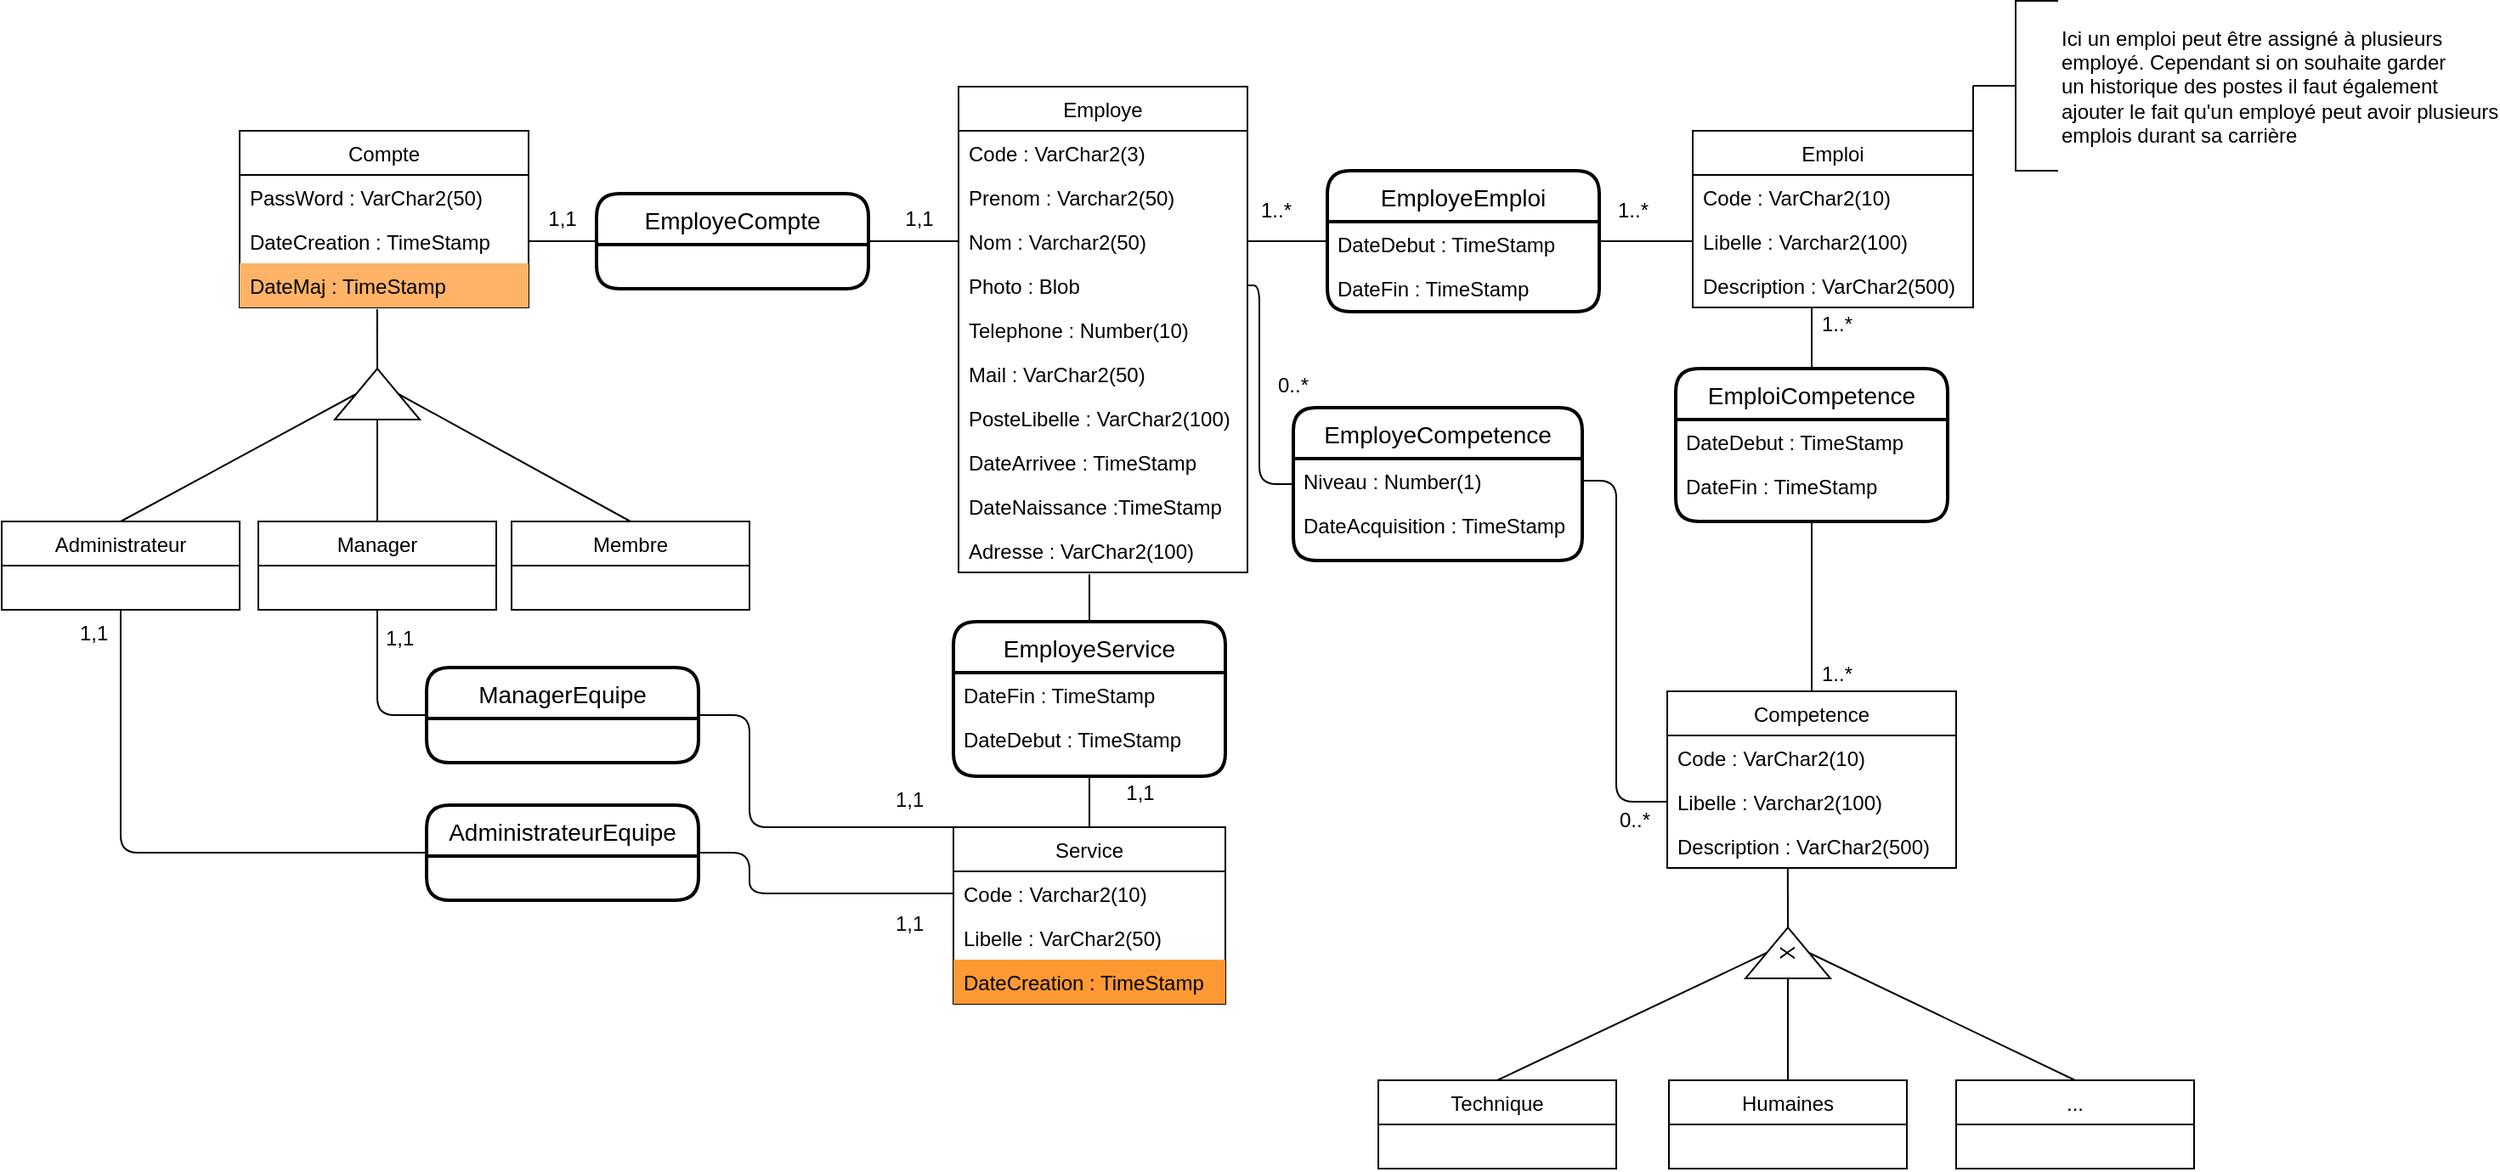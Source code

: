 <mxfile version="13.9.9" type="device" pages="2"><diagram id="7_yQI2LDLLETe9neyNJq" name="MCD"><mxGraphModel dx="1913" dy="1795" grid="1" gridSize="10" guides="1" tooltips="1" connect="1" arrows="1" fold="1" page="1" pageScale="1" pageWidth="827" pageHeight="1169" math="0" shadow="0"><root><mxCell id="0"/><mxCell id="1" parent="0"/><mxCell id="u8sE3zhHP6UtLAcKhkMt-1" value="" style="endArrow=none;html=1;exitX=1;exitY=0.5;exitDx=0;exitDy=0;entryX=0;entryY=0.5;entryDx=0;entryDy=0;" parent="1" source="u8sE3zhHP6UtLAcKhkMt-10" target="u8sE3zhHP6UtLAcKhkMt-2" edge="1"><mxGeometry width="50" height="50" relative="1" as="geometry"><mxPoint x="300" y="240" as="sourcePoint"/><mxPoint x="350" y="190" as="targetPoint"/></mxGeometry></mxCell><mxCell id="u8sE3zhHP6UtLAcKhkMt-3" value="" style="endArrow=none;html=1;exitX=1;exitY=0.5;exitDx=0;exitDy=0;entryX=0;entryY=0.5;entryDx=0;entryDy=0;" parent="1" source="u8sE3zhHP6UtLAcKhkMt-2" target="u8sE3zhHP6UtLAcKhkMt-6" edge="1"><mxGeometry width="50" height="50" relative="1" as="geometry"><mxPoint x="480" y="290" as="sourcePoint"/><mxPoint x="530" y="240" as="targetPoint"/></mxGeometry></mxCell><mxCell id="u8sE3zhHP6UtLAcKhkMt-8" value="Compte" style="swimlane;fontStyle=0;childLayout=stackLayout;horizontal=1;startSize=26;fillColor=none;horizontalStack=0;resizeParent=1;resizeParentMax=0;resizeLast=0;collapsible=1;marginBottom=0;" parent="1" vertex="1"><mxGeometry x="60" y="40" width="170" height="104" as="geometry"/></mxCell><mxCell id="u8sE3zhHP6UtLAcKhkMt-9" value="PassWord : VarChar2(50)" style="text;strokeColor=none;fillColor=none;align=left;verticalAlign=top;spacingLeft=4;spacingRight=4;overflow=hidden;rotatable=0;points=[[0,0.5],[1,0.5]];portConstraint=eastwest;" parent="u8sE3zhHP6UtLAcKhkMt-8" vertex="1"><mxGeometry y="26" width="170" height="26" as="geometry"/></mxCell><mxCell id="u8sE3zhHP6UtLAcKhkMt-10" value="DateCreation : TimeStamp" style="text;strokeColor=none;fillColor=none;align=left;verticalAlign=top;spacingLeft=4;spacingRight=4;overflow=hidden;rotatable=0;points=[[0,0.5],[1,0.5]];portConstraint=eastwest;" parent="u8sE3zhHP6UtLAcKhkMt-8" vertex="1"><mxGeometry y="52" width="170" height="26" as="geometry"/></mxCell><mxCell id="u8sE3zhHP6UtLAcKhkMt-11" value="DateMaj : TimeStamp " style="text;strokeColor=none;fillColor=#FFB366;align=left;verticalAlign=top;spacingLeft=4;spacingRight=4;overflow=hidden;rotatable=0;points=[[0,0.5],[1,0.5]];portConstraint=eastwest;shadow=0;" parent="u8sE3zhHP6UtLAcKhkMt-8" vertex="1"><mxGeometry y="78" width="170" height="26" as="geometry"/></mxCell><mxCell id="u8sE3zhHP6UtLAcKhkMt-12" value="1,1" style="text;html=1;strokeColor=none;fillColor=none;align=center;verticalAlign=middle;whiteSpace=wrap;rounded=0;" parent="1" vertex="1"><mxGeometry x="230" y="82" width="40" height="20" as="geometry"/></mxCell><mxCell id="u8sE3zhHP6UtLAcKhkMt-13" value="1,1" style="text;html=1;strokeColor=none;fillColor=none;align=center;verticalAlign=middle;whiteSpace=wrap;rounded=0;" parent="1" vertex="1"><mxGeometry x="440" y="82" width="40" height="20" as="geometry"/></mxCell><mxCell id="u8sE3zhHP6UtLAcKhkMt-16" value="" style="triangle;whiteSpace=wrap;html=1;rotation=-90;" parent="1" vertex="1"><mxGeometry x="126" y="170" width="30" height="50" as="geometry"/></mxCell><mxCell id="u8sE3zhHP6UtLAcKhkMt-17" value="" style="endArrow=none;html=1;exitX=0.476;exitY=1.038;exitDx=0;exitDy=0;exitPerimeter=0;entryX=1;entryY=0.5;entryDx=0;entryDy=0;" parent="1" source="u8sE3zhHP6UtLAcKhkMt-11" target="u8sE3zhHP6UtLAcKhkMt-16" edge="1"><mxGeometry width="50" height="50" relative="1" as="geometry"><mxPoint x="160" y="340" as="sourcePoint"/><mxPoint x="210" y="290" as="targetPoint"/></mxGeometry></mxCell><mxCell id="u8sE3zhHP6UtLAcKhkMt-18" value="Administrateur" style="swimlane;fontStyle=0;childLayout=stackLayout;horizontal=1;startSize=26;fillColor=none;horizontalStack=0;resizeParent=1;resizeParentMax=0;resizeLast=0;collapsible=1;marginBottom=0;" parent="1" vertex="1"><mxGeometry x="-80" y="270" width="140" height="52" as="geometry"/></mxCell><mxCell id="u8sE3zhHP6UtLAcKhkMt-30" value="" style="endArrow=none;html=1;exitX=0.5;exitY=0;exitDx=0;exitDy=0;entryX=0.5;entryY=0;entryDx=0;entryDy=0;" parent="1" source="u8sE3zhHP6UtLAcKhkMt-18" target="u8sE3zhHP6UtLAcKhkMt-16" edge="1"><mxGeometry width="50" height="50" relative="1" as="geometry"><mxPoint x="-30" y="200" as="sourcePoint"/><mxPoint x="20" y="150" as="targetPoint"/></mxGeometry></mxCell><mxCell id="u8sE3zhHP6UtLAcKhkMt-31" value="" style="endArrow=none;html=1;exitX=0.5;exitY=0;exitDx=0;exitDy=0;entryX=0;entryY=0.5;entryDx=0;entryDy=0;" parent="1" source="u8sE3zhHP6UtLAcKhkMt-26" target="u8sE3zhHP6UtLAcKhkMt-16" edge="1"><mxGeometry width="50" height="50" relative="1" as="geometry"><mxPoint x="240" y="490" as="sourcePoint"/><mxPoint x="290" y="440" as="targetPoint"/></mxGeometry></mxCell><mxCell id="u8sE3zhHP6UtLAcKhkMt-32" value="" style="endArrow=none;html=1;exitX=0.5;exitY=0;exitDx=0;exitDy=0;entryX=0.5;entryY=1;entryDx=0;entryDy=0;" parent="1" source="u8sE3zhHP6UtLAcKhkMt-22" target="u8sE3zhHP6UtLAcKhkMt-16" edge="1"><mxGeometry width="50" height="50" relative="1" as="geometry"><mxPoint x="470" y="290" as="sourcePoint"/><mxPoint x="520" y="240" as="targetPoint"/></mxGeometry></mxCell><mxCell id="u8sE3zhHP6UtLAcKhkMt-22" value="Membre" style="swimlane;fontStyle=0;childLayout=stackLayout;horizontal=1;startSize=26;fillColor=none;horizontalStack=0;resizeParent=1;resizeParentMax=0;resizeLast=0;collapsible=1;marginBottom=0;" parent="1" vertex="1"><mxGeometry x="220" y="270" width="140" height="52" as="geometry"/></mxCell><mxCell id="u8sE3zhHP6UtLAcKhkMt-26" value="Manager" style="swimlane;fontStyle=0;childLayout=stackLayout;horizontal=1;startSize=26;fillColor=none;horizontalStack=0;resizeParent=1;resizeParentMax=0;resizeLast=0;collapsible=1;marginBottom=0;" parent="1" vertex="1"><mxGeometry x="71" y="270" width="140" height="52" as="geometry"/></mxCell><mxCell id="u8sE3zhHP6UtLAcKhkMt-39" value="" style="endArrow=none;html=1;entryX=0.5;entryY=0;entryDx=0;entryDy=0;exitX=0;exitY=0.75;exitDx=0;exitDy=0;" parent="1" target="u8sE3zhHP6UtLAcKhkMt-38" edge="1"><mxGeometry width="50" height="50" relative="1" as="geometry"><mxPoint x="560" y="301" as="sourcePoint"/><mxPoint x="817" y="225" as="targetPoint"/></mxGeometry></mxCell><mxCell id="u8sE3zhHP6UtLAcKhkMt-40" value="" style="endArrow=none;html=1;entryX=0.5;entryY=1;entryDx=0;entryDy=0;exitX=0.5;exitY=0;exitDx=0;exitDy=0;" parent="1" source="u8sE3zhHP6UtLAcKhkMt-34" target="u8sE3zhHP6UtLAcKhkMt-38" edge="1"><mxGeometry width="50" height="50" relative="1" as="geometry"><mxPoint x="497" y="665" as="sourcePoint"/><mxPoint x="547" y="615" as="targetPoint"/></mxGeometry></mxCell><mxCell id="u8sE3zhHP6UtLAcKhkMt-42" value="1,1" style="text;html=1;strokeColor=none;fillColor=none;align=center;verticalAlign=middle;whiteSpace=wrap;rounded=0;" parent="1" vertex="1"><mxGeometry x="570" y="420" width="40" height="20" as="geometry"/></mxCell><mxCell id="u8sE3zhHP6UtLAcKhkMt-48" value="" style="endArrow=none;html=1;exitX=1;exitY=0.5;exitDx=0;exitDy=0;entryX=0;entryY=0.5;entryDx=0;entryDy=0;" parent="1" source="u8sE3zhHP6UtLAcKhkMt-6" target="u8sE3zhHP6UtLAcKhkMt-47" edge="1"><mxGeometry width="50" height="50" relative="1" as="geometry"><mxPoint x="820" y="240" as="sourcePoint"/><mxPoint x="870" y="190" as="targetPoint"/></mxGeometry></mxCell><mxCell id="u8sE3zhHP6UtLAcKhkMt-49" value="" style="endArrow=none;html=1;exitX=1;exitY=0.5;exitDx=0;exitDy=0;entryX=0;entryY=0.5;entryDx=0;entryDy=0;" parent="1" source="u8sE3zhHP6UtLAcKhkMt-47" target="u8sE3zhHP6UtLAcKhkMt-45" edge="1"><mxGeometry width="50" height="50" relative="1" as="geometry"><mxPoint x="950" y="270" as="sourcePoint"/><mxPoint x="1000" y="220" as="targetPoint"/></mxGeometry></mxCell><mxCell id="u8sE3zhHP6UtLAcKhkMt-50" value="1..*" style="text;html=1;strokeColor=none;fillColor=none;align=center;verticalAlign=middle;whiteSpace=wrap;rounded=0;" parent="1" vertex="1"><mxGeometry x="860" y="77" width="40" height="20" as="geometry"/></mxCell><mxCell id="u8sE3zhHP6UtLAcKhkMt-51" value="1..*" style="text;html=1;strokeColor=none;fillColor=none;align=center;verticalAlign=middle;whiteSpace=wrap;rounded=0;" parent="1" vertex="1"><mxGeometry x="650" y="77" width="40" height="20" as="geometry"/></mxCell><mxCell id="u8sE3zhHP6UtLAcKhkMt-2" value="EmployeCompte" style="swimlane;childLayout=stackLayout;horizontal=1;startSize=30;horizontalStack=0;rounded=1;fontSize=14;fontStyle=0;strokeWidth=2;resizeParent=0;resizeLast=1;shadow=0;dashed=0;align=center;" parent="1" vertex="1"><mxGeometry x="270" y="77" width="160" height="56" as="geometry"/></mxCell><mxCell id="u8sE3zhHP6UtLAcKhkMt-43" value="Emploi" style="swimlane;fontStyle=0;childLayout=stackLayout;horizontal=1;startSize=26;fillColor=none;horizontalStack=0;resizeParent=1;resizeParentMax=0;resizeLast=0;collapsible=1;marginBottom=0;" parent="1" vertex="1"><mxGeometry x="915" y="40" width="165" height="104" as="geometry"/></mxCell><mxCell id="u8sE3zhHP6UtLAcKhkMt-44" value="Code : VarChar2(10)" style="text;strokeColor=none;fillColor=none;align=left;verticalAlign=top;spacingLeft=4;spacingRight=4;overflow=hidden;rotatable=0;points=[[0,0.5],[1,0.5]];portConstraint=eastwest;" parent="u8sE3zhHP6UtLAcKhkMt-43" vertex="1"><mxGeometry y="26" width="165" height="26" as="geometry"/></mxCell><mxCell id="u8sE3zhHP6UtLAcKhkMt-45" value="Libelle : Varchar2(100)" style="text;strokeColor=none;fillColor=none;align=left;verticalAlign=top;spacingLeft=4;spacingRight=4;overflow=hidden;rotatable=0;points=[[0,0.5],[1,0.5]];portConstraint=eastwest;" parent="u8sE3zhHP6UtLAcKhkMt-43" vertex="1"><mxGeometry y="52" width="165" height="26" as="geometry"/></mxCell><mxCell id="lfI3-nMflPmMeBkC7Dr8-1" value="Description : VarChar2(500)" style="text;strokeColor=none;fillColor=none;align=left;verticalAlign=top;spacingLeft=4;spacingRight=4;overflow=hidden;rotatable=0;points=[[0,0.5],[1,0.5]];portConstraint=eastwest;" parent="u8sE3zhHP6UtLAcKhkMt-43" vertex="1"><mxGeometry y="78" width="165" height="26" as="geometry"/></mxCell><mxCell id="u8sE3zhHP6UtLAcKhkMt-52" value="Competence" style="swimlane;fontStyle=0;childLayout=stackLayout;horizontal=1;startSize=26;fillColor=none;horizontalStack=0;resizeParent=1;resizeParentMax=0;resizeLast=0;collapsible=1;marginBottom=0;" parent="1" vertex="1"><mxGeometry x="900" y="370" width="170" height="104" as="geometry"/></mxCell><mxCell id="u8sE3zhHP6UtLAcKhkMt-53" value="Code : VarChar2(10)" style="text;strokeColor=none;fillColor=none;align=left;verticalAlign=top;spacingLeft=4;spacingRight=4;overflow=hidden;rotatable=0;points=[[0,0.5],[1,0.5]];portConstraint=eastwest;" parent="u8sE3zhHP6UtLAcKhkMt-52" vertex="1"><mxGeometry y="26" width="170" height="26" as="geometry"/></mxCell><mxCell id="u8sE3zhHP6UtLAcKhkMt-54" value="Libelle : Varchar2(100)" style="text;strokeColor=none;fillColor=none;align=left;verticalAlign=top;spacingLeft=4;spacingRight=4;overflow=hidden;rotatable=0;points=[[0,0.5],[1,0.5]];portConstraint=eastwest;" parent="u8sE3zhHP6UtLAcKhkMt-52" vertex="1"><mxGeometry y="52" width="170" height="26" as="geometry"/></mxCell><mxCell id="u8sE3zhHP6UtLAcKhkMt-55" value="Description : VarChar2(500)" style="text;strokeColor=none;fillColor=none;align=left;verticalAlign=top;spacingLeft=4;spacingRight=4;overflow=hidden;rotatable=0;points=[[0,0.5],[1,0.5]];portConstraint=eastwest;" parent="u8sE3zhHP6UtLAcKhkMt-52" vertex="1"><mxGeometry y="78" width="170" height="26" as="geometry"/></mxCell><mxCell id="u8sE3zhHP6UtLAcKhkMt-56" value="EmploiCompetence" style="swimlane;childLayout=stackLayout;horizontal=1;startSize=30;horizontalStack=0;rounded=1;fontSize=14;fontStyle=0;strokeWidth=2;resizeParent=0;resizeLast=1;shadow=0;dashed=0;align=center;" parent="1" vertex="1"><mxGeometry x="905" y="180" width="160" height="90" as="geometry"/></mxCell><mxCell id="b7DlY0WOOChY1R1r0Dlz-8" value="DateDebut : TimeStamp" style="text;strokeColor=none;fillColor=none;align=left;verticalAlign=top;spacingLeft=4;spacingRight=4;overflow=hidden;rotatable=0;points=[[0,0.5],[1,0.5]];portConstraint=eastwest;" parent="u8sE3zhHP6UtLAcKhkMt-56" vertex="1"><mxGeometry y="30" width="160" height="26" as="geometry"/></mxCell><mxCell id="b7DlY0WOOChY1R1r0Dlz-9" value="DateFin : TimeStamp" style="text;strokeColor=none;fillColor=none;align=left;verticalAlign=top;spacingLeft=4;spacingRight=4;overflow=hidden;rotatable=0;points=[[0,0.5],[1,0.5]];portConstraint=eastwest;" parent="u8sE3zhHP6UtLAcKhkMt-56" vertex="1"><mxGeometry y="56" width="160" height="34" as="geometry"/></mxCell><mxCell id="u8sE3zhHP6UtLAcKhkMt-58" value="" style="endArrow=none;html=1;entryX=0.5;entryY=0;entryDx=0;entryDy=0;" parent="1" target="u8sE3zhHP6UtLAcKhkMt-56" edge="1"><mxGeometry width="50" height="50" relative="1" as="geometry"><mxPoint x="985" y="144" as="sourcePoint"/><mxPoint x="1290" y="220" as="targetPoint"/></mxGeometry></mxCell><mxCell id="u8sE3zhHP6UtLAcKhkMt-59" value="" style="endArrow=none;html=1;exitX=0.5;exitY=1;exitDx=0;exitDy=0;entryX=0.5;entryY=0;entryDx=0;entryDy=0;" parent="1" source="u8sE3zhHP6UtLAcKhkMt-56" target="u8sE3zhHP6UtLAcKhkMt-52" edge="1"><mxGeometry width="50" height="50" relative="1" as="geometry"><mxPoint x="1180" y="420" as="sourcePoint"/><mxPoint x="1230" y="370" as="targetPoint"/></mxGeometry></mxCell><mxCell id="u8sE3zhHP6UtLAcKhkMt-57" value="EmployeCompetence" style="swimlane;childLayout=stackLayout;horizontal=1;startSize=30;horizontalStack=0;rounded=1;fontSize=14;fontStyle=0;strokeWidth=2;resizeParent=0;resizeLast=1;shadow=0;dashed=0;align=center;" parent="1" vertex="1"><mxGeometry x="680" y="203" width="170" height="90" as="geometry"/></mxCell><mxCell id="b7DlY0WOOChY1R1r0Dlz-7" value="Niveau : Number(1)" style="text;strokeColor=none;fillColor=none;align=left;verticalAlign=top;spacingLeft=4;spacingRight=4;overflow=hidden;rotatable=0;points=[[0,0.5],[1,0.5]];portConstraint=eastwest;" parent="u8sE3zhHP6UtLAcKhkMt-57" vertex="1"><mxGeometry y="30" width="170" height="26" as="geometry"/></mxCell><mxCell id="b7DlY0WOOChY1R1r0Dlz-5" value="DateAcquisition : TimeStamp" style="text;strokeColor=none;fillColor=none;align=left;verticalAlign=top;spacingLeft=4;spacingRight=4;overflow=hidden;rotatable=0;points=[[0,0.5],[1,0.5]];portConstraint=eastwest;" parent="u8sE3zhHP6UtLAcKhkMt-57" vertex="1"><mxGeometry y="56" width="170" height="34" as="geometry"/></mxCell><mxCell id="u8sE3zhHP6UtLAcKhkMt-60" value="" style="endArrow=none;html=1;entryX=0;entryY=0.5;entryDx=0;entryDy=0;exitX=1;exitY=0.5;exitDx=0;exitDy=0;" parent="1" source="b7DlY0WOOChY1R1r0Dlz-7" target="u8sE3zhHP6UtLAcKhkMt-54" edge="1"><mxGeometry width="50" height="50" relative="1" as="geometry"><mxPoint x="850" y="348" as="sourcePoint"/><mxPoint x="770" y="450" as="targetPoint"/><Array as="points"><mxPoint x="870" y="246"/><mxPoint x="870" y="435"/></Array></mxGeometry></mxCell><mxCell id="u8sE3zhHP6UtLAcKhkMt-61" value="" style="endArrow=none;html=1;exitX=0;exitY=0.5;exitDx=0;exitDy=0;entryX=1;entryY=0.5;entryDx=0;entryDy=0;" parent="1" source="u8sE3zhHP6UtLAcKhkMt-57" target="u8sE3zhHP6UtLAcKhkMt-7" edge="1"><mxGeometry width="50" height="50" relative="1" as="geometry"><mxPoint x="720" y="410" as="sourcePoint"/><mxPoint x="770" y="360" as="targetPoint"/><Array as="points"><mxPoint x="660" y="248"/><mxPoint x="660" y="131"/></Array></mxGeometry></mxCell><mxCell id="u8sE3zhHP6UtLAcKhkMt-62" value="0..*" style="text;html=1;strokeColor=none;fillColor=none;align=center;verticalAlign=middle;whiteSpace=wrap;rounded=0;" parent="1" vertex="1"><mxGeometry x="861" y="436" width="40" height="20" as="geometry"/></mxCell><mxCell id="u8sE3zhHP6UtLAcKhkMt-63" value="0..*" style="text;html=1;strokeColor=none;fillColor=none;align=center;verticalAlign=middle;whiteSpace=wrap;rounded=0;" parent="1" vertex="1"><mxGeometry x="660" y="180" width="40" height="20" as="geometry"/></mxCell><mxCell id="u8sE3zhHP6UtLAcKhkMt-64" value="1..*" style="text;html=1;strokeColor=none;fillColor=none;align=center;verticalAlign=middle;whiteSpace=wrap;rounded=0;" parent="1" vertex="1"><mxGeometry x="980" y="144" width="40" height="20" as="geometry"/></mxCell><mxCell id="u8sE3zhHP6UtLAcKhkMt-65" value="1..*" style="text;html=1;strokeColor=none;fillColor=none;align=center;verticalAlign=middle;whiteSpace=wrap;rounded=0;" parent="1" vertex="1"><mxGeometry x="980" y="350" width="40" height="20" as="geometry"/></mxCell><mxCell id="u8sE3zhHP6UtLAcKhkMt-66" value="X" style="triangle;whiteSpace=wrap;html=1;rotation=-90;" parent="1" vertex="1"><mxGeometry x="956" y="499.01" width="30" height="50" as="geometry"/></mxCell><mxCell id="u8sE3zhHP6UtLAcKhkMt-67" value="" style="endArrow=none;html=1;exitX=0.476;exitY=1.038;exitDx=0;exitDy=0;exitPerimeter=0;entryX=1;entryY=0.5;entryDx=0;entryDy=0;" parent="1" target="u8sE3zhHP6UtLAcKhkMt-66" edge="1"><mxGeometry width="50" height="50" relative="1" as="geometry"><mxPoint x="970.92" y="473.998" as="sourcePoint"/><mxPoint x="1040" y="619.01" as="targetPoint"/></mxGeometry></mxCell><mxCell id="u8sE3zhHP6UtLAcKhkMt-69" value="" style="endArrow=none;html=1;exitX=0.5;exitY=0;exitDx=0;exitDy=0;entryX=0.5;entryY=0;entryDx=0;entryDy=0;" parent="1" source="u8sE3zhHP6UtLAcKhkMt-68" target="u8sE3zhHP6UtLAcKhkMt-66" edge="1"><mxGeometry width="50" height="50" relative="1" as="geometry"><mxPoint x="800" y="529.01" as="sourcePoint"/><mxPoint x="850" y="479.01" as="targetPoint"/></mxGeometry></mxCell><mxCell id="u8sE3zhHP6UtLAcKhkMt-70" value="" style="endArrow=none;html=1;exitX=0.5;exitY=0;exitDx=0;exitDy=0;entryX=0;entryY=0.5;entryDx=0;entryDy=0;" parent="1" source="u8sE3zhHP6UtLAcKhkMt-73" target="u8sE3zhHP6UtLAcKhkMt-66" edge="1"><mxGeometry width="50" height="50" relative="1" as="geometry"><mxPoint x="1070" y="819.01" as="sourcePoint"/><mxPoint x="1120" y="769.01" as="targetPoint"/></mxGeometry></mxCell><mxCell id="u8sE3zhHP6UtLAcKhkMt-71" value="" style="endArrow=none;html=1;exitX=0.5;exitY=0;exitDx=0;exitDy=0;entryX=0.5;entryY=1;entryDx=0;entryDy=0;" parent="1" source="u8sE3zhHP6UtLAcKhkMt-72" target="u8sE3zhHP6UtLAcKhkMt-66" edge="1"><mxGeometry width="50" height="50" relative="1" as="geometry"><mxPoint x="1300" y="619.01" as="sourcePoint"/><mxPoint x="1350" y="569.01" as="targetPoint"/></mxGeometry></mxCell><mxCell id="u8sE3zhHP6UtLAcKhkMt-68" value="Technique" style="swimlane;fontStyle=0;childLayout=stackLayout;horizontal=1;startSize=26;fillColor=none;horizontalStack=0;resizeParent=1;resizeParentMax=0;resizeLast=0;collapsible=1;marginBottom=0;" parent="1" vertex="1"><mxGeometry x="730" y="599.01" width="140" height="52" as="geometry"/></mxCell><mxCell id="u8sE3zhHP6UtLAcKhkMt-72" value="..." style="swimlane;fontStyle=0;childLayout=stackLayout;horizontal=1;startSize=26;fillColor=none;horizontalStack=0;resizeParent=1;resizeParentMax=0;resizeLast=0;collapsible=1;marginBottom=0;" parent="1" vertex="1"><mxGeometry x="1070" y="599.01" width="140" height="52" as="geometry"/></mxCell><mxCell id="u8sE3zhHP6UtLAcKhkMt-73" value="Humaines" style="swimlane;fontStyle=0;childLayout=stackLayout;horizontal=1;startSize=26;fillColor=none;horizontalStack=0;resizeParent=1;resizeParentMax=0;resizeLast=0;collapsible=1;marginBottom=0;" parent="1" vertex="1"><mxGeometry x="901" y="599.01" width="140" height="52" as="geometry"/></mxCell><mxCell id="u8sE3zhHP6UtLAcKhkMt-4" value="Employe" style="swimlane;fontStyle=0;childLayout=stackLayout;horizontal=1;startSize=26;fillColor=none;horizontalStack=0;resizeParent=1;resizeParentMax=0;resizeLast=0;collapsible=1;marginBottom=0;" parent="1" vertex="1"><mxGeometry x="483" y="14" width="170" height="286" as="geometry"/></mxCell><mxCell id="u8sE3zhHP6UtLAcKhkMt-76" value="Code : VarChar2(3)" style="text;strokeColor=none;fillColor=none;align=left;verticalAlign=top;spacingLeft=4;spacingRight=4;overflow=hidden;rotatable=0;points=[[0,0.5],[1,0.5]];portConstraint=eastwest;shadow=0;" parent="u8sE3zhHP6UtLAcKhkMt-4" vertex="1"><mxGeometry y="26" width="170" height="26" as="geometry"/></mxCell><mxCell id="u8sE3zhHP6UtLAcKhkMt-5" value="Prenom : Varchar2(50)" style="text;strokeColor=none;fillColor=none;align=left;verticalAlign=top;spacingLeft=4;spacingRight=4;overflow=hidden;rotatable=0;points=[[0,0.5],[1,0.5]];portConstraint=eastwest;" parent="u8sE3zhHP6UtLAcKhkMt-4" vertex="1"><mxGeometry y="52" width="170" height="26" as="geometry"/></mxCell><mxCell id="u8sE3zhHP6UtLAcKhkMt-6" value="Nom : Varchar2(50)" style="text;strokeColor=none;fillColor=none;align=left;verticalAlign=top;spacingLeft=4;spacingRight=4;overflow=hidden;rotatable=0;points=[[0,0.5],[1,0.5]];portConstraint=eastwest;" parent="u8sE3zhHP6UtLAcKhkMt-4" vertex="1"><mxGeometry y="78" width="170" height="26" as="geometry"/></mxCell><mxCell id="u8sE3zhHP6UtLAcKhkMt-7" value="Photo : Blob" style="text;strokeColor=none;fillColor=none;align=left;verticalAlign=top;spacingLeft=4;spacingRight=4;overflow=hidden;rotatable=0;points=[[0,0.5],[1,0.5]];portConstraint=eastwest;" parent="u8sE3zhHP6UtLAcKhkMt-4" vertex="1"><mxGeometry y="104" width="170" height="26" as="geometry"/></mxCell><mxCell id="u8sE3zhHP6UtLAcKhkMt-14" value="Telephone : Number(10)" style="text;strokeColor=none;fillColor=none;align=left;verticalAlign=top;spacingLeft=4;spacingRight=4;overflow=hidden;rotatable=0;points=[[0,0.5],[1,0.5]];portConstraint=eastwest;" parent="u8sE3zhHP6UtLAcKhkMt-4" vertex="1"><mxGeometry y="130" width="170" height="26" as="geometry"/></mxCell><mxCell id="u8sE3zhHP6UtLAcKhkMt-74" value="Mail : VarChar2(50)" style="text;strokeColor=none;fillColor=none;align=left;verticalAlign=top;spacingLeft=4;spacingRight=4;overflow=hidden;rotatable=0;points=[[0,0.5],[1,0.5]];portConstraint=eastwest;shadow=0;" parent="u8sE3zhHP6UtLAcKhkMt-4" vertex="1"><mxGeometry y="156" width="170" height="26" as="geometry"/></mxCell><mxCell id="u8sE3zhHP6UtLAcKhkMt-75" value="PosteLibelle : VarChar2(100)" style="text;strokeColor=none;fillColor=none;align=left;verticalAlign=top;spacingLeft=4;spacingRight=4;overflow=hidden;rotatable=0;points=[[0,0.5],[1,0.5]];portConstraint=eastwest;shadow=0;" parent="u8sE3zhHP6UtLAcKhkMt-4" vertex="1"><mxGeometry y="182" width="170" height="26" as="geometry"/></mxCell><mxCell id="u8sE3zhHP6UtLAcKhkMt-84" value="DateArrivee : TimeStamp" style="text;strokeColor=none;fillColor=none;align=left;verticalAlign=top;spacingLeft=4;spacingRight=4;overflow=hidden;rotatable=0;points=[[0,0.5],[1,0.5]];portConstraint=eastwest;shadow=0;" parent="u8sE3zhHP6UtLAcKhkMt-4" vertex="1"><mxGeometry y="208" width="170" height="26" as="geometry"/></mxCell><mxCell id="u8sE3zhHP6UtLAcKhkMt-83" value="DateNaissance :TimeStamp" style="text;strokeColor=none;fillColor=none;align=left;verticalAlign=top;spacingLeft=4;spacingRight=4;overflow=hidden;rotatable=0;points=[[0,0.5],[1,0.5]];portConstraint=eastwest;shadow=0;" parent="u8sE3zhHP6UtLAcKhkMt-4" vertex="1"><mxGeometry y="234" width="170" height="26" as="geometry"/></mxCell><mxCell id="PC0JiuM5v3oW-Bbx9aL2-1" value="Adresse : VarChar2(100)" style="text;strokeColor=none;fillColor=none;align=left;verticalAlign=top;spacingLeft=4;spacingRight=4;overflow=hidden;rotatable=0;points=[[0,0.5],[1,0.5]];portConstraint=eastwest;" parent="u8sE3zhHP6UtLAcKhkMt-4" vertex="1"><mxGeometry y="260" width="170" height="26" as="geometry"/></mxCell><mxCell id="u8sE3zhHP6UtLAcKhkMt-79" value="" style="endArrow=none;html=1;exitX=0.5;exitY=1;exitDx=0;exitDy=0;entryX=0;entryY=0.5;entryDx=0;entryDy=0;" parent="1" source="u8sE3zhHP6UtLAcKhkMt-18" target="u8sE3zhHP6UtLAcKhkMt-78" edge="1"><mxGeometry width="50" height="50" relative="1" as="geometry"><mxPoint x="-30" y="430" as="sourcePoint"/><mxPoint x="20" y="380" as="targetPoint"/><Array as="points"><mxPoint x="-10" y="465"/></Array></mxGeometry></mxCell><mxCell id="u8sE3zhHP6UtLAcKhkMt-80" value="" style="endArrow=none;html=1;exitX=0.5;exitY=1;exitDx=0;exitDy=0;entryX=0;entryY=0.5;entryDx=0;entryDy=0;" parent="1" source="u8sE3zhHP6UtLAcKhkMt-26" target="u8sE3zhHP6UtLAcKhkMt-77" edge="1"><mxGeometry width="50" height="50" relative="1" as="geometry"><mxPoint x="10" y="430" as="sourcePoint"/><mxPoint x="60" y="380" as="targetPoint"/><Array as="points"><mxPoint x="141" y="384"/></Array></mxGeometry></mxCell><mxCell id="u8sE3zhHP6UtLAcKhkMt-77" value="ManagerEquipe" style="swimlane;childLayout=stackLayout;horizontal=1;startSize=30;horizontalStack=0;rounded=1;fontSize=14;fontStyle=0;strokeWidth=2;resizeParent=0;resizeLast=1;shadow=0;dashed=0;align=center;" parent="1" vertex="1"><mxGeometry x="170" y="356" width="160" height="56" as="geometry"/></mxCell><mxCell id="u8sE3zhHP6UtLAcKhkMt-81" value="" style="endArrow=none;html=1;exitX=1;exitY=0.5;exitDx=0;exitDy=0;entryX=0;entryY=0;entryDx=0;entryDy=0;" parent="1" source="u8sE3zhHP6UtLAcKhkMt-77" target="u8sE3zhHP6UtLAcKhkMt-34" edge="1"><mxGeometry width="50" height="50" relative="1" as="geometry"><mxPoint x="430" y="510" as="sourcePoint"/><mxPoint x="480" y="460" as="targetPoint"/><Array as="points"><mxPoint x="360" y="384"/><mxPoint x="360" y="450"/></Array></mxGeometry></mxCell><mxCell id="u8sE3zhHP6UtLAcKhkMt-82" value="" style="endArrow=none;html=1;exitX=1;exitY=0.5;exitDx=0;exitDy=0;entryX=0;entryY=0.5;entryDx=0;entryDy=0;" parent="1" source="u8sE3zhHP6UtLAcKhkMt-78" target="u8sE3zhHP6UtLAcKhkMt-35" edge="1"><mxGeometry width="50" height="50" relative="1" as="geometry"><mxPoint x="460" y="560" as="sourcePoint"/><mxPoint x="510" y="510" as="targetPoint"/><Array as="points"><mxPoint x="360" y="465"/><mxPoint x="360" y="489"/></Array></mxGeometry></mxCell><mxCell id="u8sE3zhHP6UtLAcKhkMt-38" value="EmployeService" style="swimlane;childLayout=stackLayout;horizontal=1;startSize=30;horizontalStack=0;rounded=1;fontSize=14;fontStyle=0;strokeWidth=2;resizeParent=0;resizeLast=1;shadow=0;dashed=0;align=center;" parent="1" vertex="1"><mxGeometry x="480" y="329" width="160" height="91" as="geometry"/></mxCell><mxCell id="_kgxkXlbt-E9cxeqgxXv-2" value="DateFin : TimeStamp" style="text;strokeColor=none;fillColor=none;align=left;verticalAlign=top;spacingLeft=4;spacingRight=4;overflow=hidden;rotatable=0;points=[[0,0.5],[1,0.5]];portConstraint=eastwest;" vertex="1" parent="u8sE3zhHP6UtLAcKhkMt-38"><mxGeometry y="30" width="160" height="26" as="geometry"/></mxCell><mxCell id="_kgxkXlbt-E9cxeqgxXv-1" value="DateDebut : TimeStamp" style="text;strokeColor=none;fillColor=none;align=left;verticalAlign=top;spacingLeft=4;spacingRight=4;overflow=hidden;rotatable=0;points=[[0,0.5],[1,0.5]];portConstraint=eastwest;" vertex="1" parent="u8sE3zhHP6UtLAcKhkMt-38"><mxGeometry y="56" width="160" height="35" as="geometry"/></mxCell><mxCell id="u8sE3zhHP6UtLAcKhkMt-78" value="AdministrateurEquipe" style="swimlane;childLayout=stackLayout;horizontal=1;startSize=30;horizontalStack=0;rounded=1;fontSize=14;fontStyle=0;strokeWidth=2;resizeParent=0;resizeLast=1;shadow=0;dashed=0;align=center;" parent="1" vertex="1"><mxGeometry x="170" y="437" width="160" height="56" as="geometry"/></mxCell><mxCell id="u8sE3zhHP6UtLAcKhkMt-85" value="1,1" style="text;strokeColor=none;fillColor=none;align=left;verticalAlign=top;spacingLeft=4;spacingRight=4;overflow=hidden;rotatable=0;points=[[0,0.5],[1,0.5]];portConstraint=eastwest;shadow=0;" parent="1" vertex="1"><mxGeometry x="440" y="493" width="30" height="26" as="geometry"/></mxCell><mxCell id="u8sE3zhHP6UtLAcKhkMt-86" value="1,1" style="text;strokeColor=none;fillColor=none;align=left;verticalAlign=top;spacingLeft=4;spacingRight=4;overflow=hidden;rotatable=0;points=[[0,0.5],[1,0.5]];portConstraint=eastwest;shadow=0;" parent="1" vertex="1"><mxGeometry x="140" y="325" width="30" height="26" as="geometry"/></mxCell><mxCell id="u8sE3zhHP6UtLAcKhkMt-87" value="1,1" style="text;strokeColor=none;fillColor=none;align=left;verticalAlign=top;spacingLeft=4;spacingRight=4;overflow=hidden;rotatable=0;points=[[0,0.5],[1,0.5]];portConstraint=eastwest;shadow=0;" parent="1" vertex="1"><mxGeometry x="-40" y="322" width="30" height="26" as="geometry"/></mxCell><mxCell id="u8sE3zhHP6UtLAcKhkMt-88" value="1,1" style="text;strokeColor=none;fillColor=none;align=left;verticalAlign=top;spacingLeft=4;spacingRight=4;overflow=hidden;rotatable=0;points=[[0,0.5],[1,0.5]];portConstraint=eastwest;shadow=0;" parent="1" vertex="1"><mxGeometry x="440" y="420" width="30" height="26" as="geometry"/></mxCell><mxCell id="u8sE3zhHP6UtLAcKhkMt-34" value="Service" style="swimlane;fontStyle=0;childLayout=stackLayout;horizontal=1;startSize=26;fillColor=none;horizontalStack=0;resizeParent=1;resizeParentMax=0;resizeLast=0;collapsible=1;marginBottom=0;" parent="1" vertex="1"><mxGeometry x="480" y="450" width="160" height="104" as="geometry"/></mxCell><mxCell id="u8sE3zhHP6UtLAcKhkMt-35" value="Code : Varchar2(10)" style="text;strokeColor=none;fillColor=none;align=left;verticalAlign=top;spacingLeft=4;spacingRight=4;overflow=hidden;rotatable=0;points=[[0,0.5],[1,0.5]];portConstraint=eastwest;" parent="u8sE3zhHP6UtLAcKhkMt-34" vertex="1"><mxGeometry y="26" width="160" height="26" as="geometry"/></mxCell><mxCell id="u8sE3zhHP6UtLAcKhkMt-89" value="Libelle : VarChar2(50)" style="text;strokeColor=none;fillColor=none;align=left;verticalAlign=top;spacingLeft=4;spacingRight=4;overflow=hidden;rotatable=0;points=[[0,0.5],[1,0.5]];portConstraint=eastwest;shadow=0;" parent="u8sE3zhHP6UtLAcKhkMt-34" vertex="1"><mxGeometry y="52" width="160" height="26" as="geometry"/></mxCell><mxCell id="u8sE3zhHP6UtLAcKhkMt-90" value="DateCreation : TimeStamp" style="text;strokeColor=none;fillColor=#FF9933;align=left;verticalAlign=top;spacingLeft=4;spacingRight=4;overflow=hidden;rotatable=0;points=[[0,0.5],[1,0.5]];portConstraint=eastwest;shadow=0;" parent="u8sE3zhHP6UtLAcKhkMt-34" vertex="1"><mxGeometry y="78" width="160" height="26" as="geometry"/></mxCell><mxCell id="u8sE3zhHP6UtLAcKhkMt-47" value="EmployeEmploi" style="swimlane;childLayout=stackLayout;horizontal=1;startSize=30;horizontalStack=0;rounded=1;fontSize=14;fontStyle=0;strokeWidth=2;resizeParent=0;resizeLast=1;shadow=0;dashed=0;align=center;" parent="1" vertex="1"><mxGeometry x="700" y="63.5" width="160" height="83" as="geometry"/></mxCell><mxCell id="b7DlY0WOOChY1R1r0Dlz-12" value="DateDebut : TimeStamp" style="text;strokeColor=none;fillColor=none;align=left;verticalAlign=top;spacingLeft=4;spacingRight=4;overflow=hidden;rotatable=0;points=[[0,0.5],[1,0.5]];portConstraint=eastwest;" parent="u8sE3zhHP6UtLAcKhkMt-47" vertex="1"><mxGeometry y="30" width="160" height="26" as="geometry"/></mxCell><mxCell id="b7DlY0WOOChY1R1r0Dlz-11" value="DateFin : TimeStamp" style="text;strokeColor=none;fillColor=none;align=left;verticalAlign=top;spacingLeft=4;spacingRight=4;overflow=hidden;rotatable=0;points=[[0,0.5],[1,0.5]];portConstraint=eastwest;" parent="u8sE3zhHP6UtLAcKhkMt-47" vertex="1"><mxGeometry y="56" width="160" height="27" as="geometry"/></mxCell><mxCell id="b7DlY0WOOChY1R1r0Dlz-1" value="Ici un emploi peut être assigné à plusieurs&lt;br&gt;employé. Cependant si on souhaite garder&lt;br&gt;un historique des postes il faut également&lt;br&gt;ajouter le fait qu'un employé peut avoir plusieurs&lt;br&gt;emplois durant sa carrière" style="html=1;shape=mxgraph.flowchart.annotation_2;align=left;labelPosition=right;fillColor=#FF9933;" parent="1" vertex="1"><mxGeometry x="1080" y="-36.5" width="50" height="100" as="geometry"/></mxCell><mxCell id="b7DlY0WOOChY1R1r0Dlz-2" value="" style="endArrow=none;html=1;exitX=1;exitY=0;exitDx=0;exitDy=0;entryX=0;entryY=0.5;entryDx=0;entryDy=0;entryPerimeter=0;" parent="1" source="u8sE3zhHP6UtLAcKhkMt-43" target="b7DlY0WOOChY1R1r0Dlz-1" edge="1"><mxGeometry width="50" height="50" relative="1" as="geometry"><mxPoint x="1260" y="250" as="sourcePoint"/><mxPoint x="1310" y="200" as="targetPoint"/></mxGeometry></mxCell></root></mxGraphModel></diagram><diagram id="aNHtEKuodECp5n3iKNJP" name="MLD"><mxGraphModel dx="1086" dy="1795" grid="1" gridSize="10" guides="1" tooltips="1" connect="1" arrows="1" fold="1" page="1" pageScale="1" pageWidth="827" pageHeight="1169" math="0" shadow="0"><root><mxCell id="faAIbx_l8VgQs-d4-Mv4-0"/><mxCell id="faAIbx_l8VgQs-d4-Mv4-1" parent="faAIbx_l8VgQs-d4-Mv4-0"/><mxCell id="4xXVVOZCMlxt4jM5s3Rx-1" value="" style="endArrow=none;html=1;exitX=1;exitY=0.5;exitDx=0;exitDy=0;entryX=0;entryY=0.5;entryDx=0;entryDy=0;" parent="faAIbx_l8VgQs-d4-Mv4-1" source="4xXVVOZCMlxt4jM5s3Rx-4" target="4xXVVOZCMlxt4jM5s3Rx-58" edge="1"><mxGeometry width="50" height="50" relative="1" as="geometry"><mxPoint x="430" y="105" as="sourcePoint"/><mxPoint x="530" y="240" as="targetPoint"/></mxGeometry></mxCell><mxCell id="4xXVVOZCMlxt4jM5s3Rx-2" value="Compte" style="swimlane;fontStyle=0;childLayout=stackLayout;horizontal=1;startSize=26;fillColor=#FF3912;horizontalStack=0;resizeParent=1;resizeParentMax=0;resizeLast=0;collapsible=1;marginBottom=0;" parent="faAIbx_l8VgQs-d4-Mv4-1" vertex="1"><mxGeometry x="190" y="14" width="170" height="182" as="geometry"/></mxCell><mxCell id="nXh-eJXE6O7zHuFQHRsC-12" value="EmployeId : UniqueIdentifier" style="text;strokeColor=none;fillColor=none;align=left;verticalAlign=top;spacingLeft=4;spacingRight=4;overflow=hidden;rotatable=0;points=[[0,0.5],[1,0.5]];portConstraint=eastwest;" parent="4xXVVOZCMlxt4jM5s3Rx-2" vertex="1"><mxGeometry y="26" width="170" height="26" as="geometry"/></mxCell><mxCell id="4xXVVOZCMlxt4jM5s3Rx-3" value="PassWord : VarChar2(50)" style="text;strokeColor=none;fillColor=none;align=left;verticalAlign=top;spacingLeft=4;spacingRight=4;overflow=hidden;rotatable=0;points=[[0,0.5],[1,0.5]];portConstraint=eastwest;" parent="4xXVVOZCMlxt4jM5s3Rx-2" vertex="1"><mxGeometry y="52" width="170" height="26" as="geometry"/></mxCell><mxCell id="4xXVVOZCMlxt4jM5s3Rx-4" value="DateCreation : TimeStamp" style="text;strokeColor=none;fillColor=none;align=left;verticalAlign=top;spacingLeft=4;spacingRight=4;overflow=hidden;rotatable=0;points=[[0,0.5],[1,0.5]];portConstraint=eastwest;" parent="4xXVVOZCMlxt4jM5s3Rx-2" vertex="1"><mxGeometry y="78" width="170" height="26" as="geometry"/></mxCell><mxCell id="4xXVVOZCMlxt4jM5s3Rx-5" value="DateMaj : TimeStamp " style="text;strokeColor=none;fillColor=#FFB366;align=left;verticalAlign=top;spacingLeft=4;spacingRight=4;overflow=hidden;rotatable=0;points=[[0,0.5],[1,0.5]];portConstraint=eastwest;shadow=0;" parent="4xXVVOZCMlxt4jM5s3Rx-2" vertex="1"><mxGeometry y="104" width="170" height="26" as="geometry"/></mxCell><mxCell id="4xXVVOZCMlxt4jM5s3Rx-85" value="TypeCompte : Varchar2(20)" style="text;strokeColor=none;fillColor=none;align=left;verticalAlign=top;spacingLeft=4;spacingRight=4;overflow=hidden;rotatable=0;points=[[0,0.5],[1,0.5]];portConstraint=eastwest;" parent="4xXVVOZCMlxt4jM5s3Rx-2" vertex="1"><mxGeometry y="130" width="170" height="26" as="geometry"/></mxCell><mxCell id="4xXVVOZCMlxt4jM5s3Rx-86" value="ServiceId : UniqueIdentifier" style="text;strokeColor=none;fillColor=none;align=left;verticalAlign=top;spacingLeft=4;spacingRight=4;overflow=hidden;rotatable=0;points=[[0,0.5],[1,0.5]];portConstraint=eastwest;" parent="4xXVVOZCMlxt4jM5s3Rx-2" vertex="1"><mxGeometry y="156" width="170" height="26" as="geometry"/></mxCell><mxCell id="4xXVVOZCMlxt4jM5s3Rx-16" value="" style="endArrow=none;html=1;entryX=0.5;entryY=0;entryDx=0;entryDy=0;exitX=0.729;exitY=1.077;exitDx=0;exitDy=0;exitPerimeter=0;" parent="faAIbx_l8VgQs-d4-Mv4-1" source="w11TaiA6RDIhugxjTvGk-0" target="4xXVVOZCMlxt4jM5s3Rx-88" edge="1"><mxGeometry width="50" height="50" relative="1" as="geometry"><mxPoint x="560" y="275" as="sourcePoint"/><mxPoint x="560" y="329" as="targetPoint"/></mxGeometry></mxCell><mxCell id="4xXVVOZCMlxt4jM5s3Rx-17" value="" style="endArrow=none;html=1;exitX=1;exitY=0.5;exitDx=0;exitDy=0;entryX=0;entryY=0.5;entryDx=0;entryDy=0;" parent="faAIbx_l8VgQs-d4-Mv4-1" source="4xXVVOZCMlxt4jM5s3Rx-78" target="4xXVVOZCMlxt4jM5s3Rx-89" edge="1"><mxGeometry width="50" height="50" relative="1" as="geometry"><mxPoint x="497" y="665" as="sourcePoint"/><mxPoint x="330" y="440" as="targetPoint"/></mxGeometry></mxCell><mxCell id="4xXVVOZCMlxt4jM5s3Rx-20" value="" style="endArrow=none;html=1;exitX=1;exitY=0.5;exitDx=0;exitDy=0;entryX=0;entryY=0.5;entryDx=0;entryDy=0;" parent="faAIbx_l8VgQs-d4-Mv4-1" source="4xXVVOZCMlxt4jM5s3Rx-58" target="4xXVVOZCMlxt4jM5s3Rx-95" edge="1"><mxGeometry width="50" height="50" relative="1" as="geometry"><mxPoint x="820" y="240" as="sourcePoint"/><mxPoint x="700" y="105" as="targetPoint"/></mxGeometry></mxCell><mxCell id="4xXVVOZCMlxt4jM5s3Rx-21" value="" style="endArrow=none;html=1;exitX=1;exitY=0.5;exitDx=0;exitDy=0;entryX=0;entryY=0.5;entryDx=0;entryDy=0;" parent="faAIbx_l8VgQs-d4-Mv4-1" source="4xXVVOZCMlxt4jM5s3Rx-95" target="4xXVVOZCMlxt4jM5s3Rx-27" edge="1"><mxGeometry width="50" height="50" relative="1" as="geometry"><mxPoint x="860" y="105" as="sourcePoint"/><mxPoint x="1000" y="220" as="targetPoint"/></mxGeometry></mxCell><mxCell id="4xXVVOZCMlxt4jM5s3Rx-25" value="Emploi" style="swimlane;fontStyle=0;childLayout=stackLayout;horizontal=1;startSize=26;fillColor=#FF3912;horizontalStack=0;resizeParent=1;resizeParentMax=0;resizeLast=0;collapsible=1;marginBottom=0;" parent="faAIbx_l8VgQs-d4-Mv4-1" vertex="1"><mxGeometry x="915" y="40" width="140" height="104" as="geometry"/></mxCell><mxCell id="4xXVVOZCMlxt4jM5s3Rx-26" value="Code : VarChar2(10)" style="text;strokeColor=none;fillColor=none;align=left;verticalAlign=top;spacingLeft=4;spacingRight=4;overflow=hidden;rotatable=0;points=[[0,0.5],[1,0.5]];portConstraint=eastwest;" parent="4xXVVOZCMlxt4jM5s3Rx-25" vertex="1"><mxGeometry y="26" width="140" height="26" as="geometry"/></mxCell><mxCell id="4xXVVOZCMlxt4jM5s3Rx-27" value="Libelle : Varchar2(100)" style="text;strokeColor=none;fillColor=none;align=left;verticalAlign=top;spacingLeft=4;spacingRight=4;overflow=hidden;rotatable=0;points=[[0,0.5],[1,0.5]];portConstraint=eastwest;" parent="4xXVVOZCMlxt4jM5s3Rx-25" vertex="1"><mxGeometry y="52" width="140" height="26" as="geometry"/></mxCell><mxCell id="nXh-eJXE6O7zHuFQHRsC-0" value="Description : VarChar2(500)" style="text;strokeColor=none;fillColor=none;align=left;verticalAlign=top;spacingLeft=4;spacingRight=4;overflow=hidden;rotatable=0;points=[[0,0.5],[1,0.5]];portConstraint=eastwest;" parent="4xXVVOZCMlxt4jM5s3Rx-25" vertex="1"><mxGeometry y="78" width="140" height="26" as="geometry"/></mxCell><mxCell id="4xXVVOZCMlxt4jM5s3Rx-29" value="Competence" style="swimlane;fontStyle=0;childLayout=stackLayout;horizontal=1;startSize=26;fillColor=#FF3912;horizontalStack=0;resizeParent=1;resizeParentMax=0;resizeLast=0;collapsible=1;marginBottom=0;" parent="faAIbx_l8VgQs-d4-Mv4-1" vertex="1"><mxGeometry x="900" y="370" width="170" height="130" as="geometry"/></mxCell><mxCell id="4xXVVOZCMlxt4jM5s3Rx-30" value="Code : VarChar2(10)" style="text;strokeColor=none;fillColor=none;align=left;verticalAlign=top;spacingLeft=4;spacingRight=4;overflow=hidden;rotatable=0;points=[[0,0.5],[1,0.5]];portConstraint=eastwest;" parent="4xXVVOZCMlxt4jM5s3Rx-29" vertex="1"><mxGeometry y="26" width="170" height="26" as="geometry"/></mxCell><mxCell id="4xXVVOZCMlxt4jM5s3Rx-31" value="Libelle : Varchar2(100)" style="text;strokeColor=none;fillColor=none;align=left;verticalAlign=top;spacingLeft=4;spacingRight=4;overflow=hidden;rotatable=0;points=[[0,0.5],[1,0.5]];portConstraint=eastwest;" parent="4xXVVOZCMlxt4jM5s3Rx-29" vertex="1"><mxGeometry y="52" width="170" height="26" as="geometry"/></mxCell><mxCell id="4xXVVOZCMlxt4jM5s3Rx-32" value="Description : VarChar2(500)" style="text;strokeColor=none;fillColor=none;align=left;verticalAlign=top;spacingLeft=4;spacingRight=4;overflow=hidden;rotatable=0;points=[[0,0.5],[1,0.5]];portConstraint=eastwest;" parent="4xXVVOZCMlxt4jM5s3Rx-29" vertex="1"><mxGeometry y="78" width="170" height="26" as="geometry"/></mxCell><mxCell id="nXh-eJXE6O7zHuFQHRsC-6" value="Type : Varchar2(50)" style="text;strokeColor=none;fillColor=none;align=left;verticalAlign=top;spacingLeft=4;spacingRight=4;overflow=hidden;rotatable=0;points=[[0,0.5],[1,0.5]];portConstraint=eastwest;" parent="4xXVVOZCMlxt4jM5s3Rx-29" vertex="1"><mxGeometry y="104" width="170" height="26" as="geometry"/></mxCell><mxCell id="4xXVVOZCMlxt4jM5s3Rx-36" value="" style="endArrow=none;html=1;entryX=0.5;entryY=0;entryDx=0;entryDy=0;" parent="faAIbx_l8VgQs-d4-Mv4-1" target="nXh-eJXE6O7zHuFQHRsC-1" edge="1"><mxGeometry width="50" height="50" relative="1" as="geometry"><mxPoint x="985" y="144" as="sourcePoint"/><mxPoint x="985" y="180" as="targetPoint"/></mxGeometry></mxCell><mxCell id="4xXVVOZCMlxt4jM5s3Rx-37" value="" style="endArrow=none;html=1;entryX=0.5;entryY=0;entryDx=0;entryDy=0;" parent="faAIbx_l8VgQs-d4-Mv4-1" source="nXh-eJXE6O7zHuFQHRsC-5" target="4xXVVOZCMlxt4jM5s3Rx-29" edge="1"><mxGeometry width="50" height="50" relative="1" as="geometry"><mxPoint x="985" y="310" as="sourcePoint"/><mxPoint x="1230" y="370" as="targetPoint"/></mxGeometry></mxCell><mxCell id="4xXVVOZCMlxt4jM5s3Rx-41" value="" style="endArrow=none;html=1;entryX=0;entryY=0.5;entryDx=0;entryDy=0;exitX=1;exitY=0.5;exitDx=0;exitDy=0;" parent="faAIbx_l8VgQs-d4-Mv4-1" source="nXh-eJXE6O7zHuFQHRsC-9" target="4xXVVOZCMlxt4jM5s3Rx-31" edge="1"><mxGeometry width="50" height="50" relative="1" as="geometry"><mxPoint x="850" y="246" as="sourcePoint"/><mxPoint x="770" y="450" as="targetPoint"/><Array as="points"><mxPoint x="880" y="252"/><mxPoint x="880" y="435"/></Array></mxGeometry></mxCell><mxCell id="4xXVVOZCMlxt4jM5s3Rx-42" value="" style="endArrow=none;html=1;exitX=0;exitY=0.5;exitDx=0;exitDy=0;entryX=1;entryY=0.5;entryDx=0;entryDy=0;" parent="faAIbx_l8VgQs-d4-Mv4-1" source="nXh-eJXE6O7zHuFQHRsC-9" target="4xXVVOZCMlxt4jM5s3Rx-59" edge="1"><mxGeometry width="50" height="50" relative="1" as="geometry"><mxPoint x="680" y="248" as="sourcePoint"/><mxPoint x="770" y="360" as="targetPoint"/><Array as="points"><mxPoint x="640" y="248"/><mxPoint x="640" y="131"/></Array></mxGeometry></mxCell><mxCell id="4xXVVOZCMlxt4jM5s3Rx-55" value="Employe" style="swimlane;fontStyle=0;childLayout=stackLayout;horizontal=1;startSize=26;fillColor=#FF3912;horizontalStack=0;resizeParent=1;resizeParentMax=0;resizeLast=0;collapsible=1;marginBottom=0;" parent="faAIbx_l8VgQs-d4-Mv4-1" vertex="1"><mxGeometry x="440" y="14" width="170" height="286" as="geometry"/></mxCell><mxCell id="4xXVVOZCMlxt4jM5s3Rx-56" value="Code : VarChar2(3)" style="text;strokeColor=none;fillColor=none;align=left;verticalAlign=top;spacingLeft=4;spacingRight=4;overflow=hidden;rotatable=0;points=[[0,0.5],[1,0.5]];portConstraint=eastwest;shadow=0;" parent="4xXVVOZCMlxt4jM5s3Rx-55" vertex="1"><mxGeometry y="26" width="170" height="26" as="geometry"/></mxCell><mxCell id="4xXVVOZCMlxt4jM5s3Rx-57" value="Prenom : Varchar2(50)" style="text;strokeColor=none;fillColor=none;align=left;verticalAlign=top;spacingLeft=4;spacingRight=4;overflow=hidden;rotatable=0;points=[[0,0.5],[1,0.5]];portConstraint=eastwest;" parent="4xXVVOZCMlxt4jM5s3Rx-55" vertex="1"><mxGeometry y="52" width="170" height="26" as="geometry"/></mxCell><mxCell id="4xXVVOZCMlxt4jM5s3Rx-58" value="Nom : Varchar2(50)" style="text;strokeColor=none;fillColor=none;align=left;verticalAlign=top;spacingLeft=4;spacingRight=4;overflow=hidden;rotatable=0;points=[[0,0.5],[1,0.5]];portConstraint=eastwest;" parent="4xXVVOZCMlxt4jM5s3Rx-55" vertex="1"><mxGeometry y="78" width="170" height="26" as="geometry"/></mxCell><mxCell id="4xXVVOZCMlxt4jM5s3Rx-59" value="Photo : Blob" style="text;strokeColor=none;fillColor=none;align=left;verticalAlign=top;spacingLeft=4;spacingRight=4;overflow=hidden;rotatable=0;points=[[0,0.5],[1,0.5]];portConstraint=eastwest;" parent="4xXVVOZCMlxt4jM5s3Rx-55" vertex="1"><mxGeometry y="104" width="170" height="26" as="geometry"/></mxCell><mxCell id="4xXVVOZCMlxt4jM5s3Rx-60" value="Telephone : Number(10)" style="text;strokeColor=none;fillColor=none;align=left;verticalAlign=top;spacingLeft=4;spacingRight=4;overflow=hidden;rotatable=0;points=[[0,0.5],[1,0.5]];portConstraint=eastwest;" parent="4xXVVOZCMlxt4jM5s3Rx-55" vertex="1"><mxGeometry y="130" width="170" height="26" as="geometry"/></mxCell><mxCell id="4xXVVOZCMlxt4jM5s3Rx-61" value="Mail : VarChar2(50)" style="text;strokeColor=none;fillColor=none;align=left;verticalAlign=top;spacingLeft=4;spacingRight=4;overflow=hidden;rotatable=0;points=[[0,0.5],[1,0.5]];portConstraint=eastwest;shadow=0;" parent="4xXVVOZCMlxt4jM5s3Rx-55" vertex="1"><mxGeometry y="156" width="170" height="26" as="geometry"/></mxCell><mxCell id="4xXVVOZCMlxt4jM5s3Rx-62" value="PosteLibelle : VarChar2(100)" style="text;strokeColor=none;fillColor=none;align=left;verticalAlign=top;spacingLeft=4;spacingRight=4;overflow=hidden;rotatable=0;points=[[0,0.5],[1,0.5]];portConstraint=eastwest;shadow=0;" parent="4xXVVOZCMlxt4jM5s3Rx-55" vertex="1"><mxGeometry y="182" width="170" height="26" as="geometry"/></mxCell><mxCell id="4xXVVOZCMlxt4jM5s3Rx-63" value="DateArrivee : TimeStamp" style="text;strokeColor=none;fillColor=none;align=left;verticalAlign=top;spacingLeft=4;spacingRight=4;overflow=hidden;rotatable=0;points=[[0,0.5],[1,0.5]];portConstraint=eastwest;shadow=0;" parent="4xXVVOZCMlxt4jM5s3Rx-55" vertex="1"><mxGeometry y="208" width="170" height="26" as="geometry"/></mxCell><mxCell id="4xXVVOZCMlxt4jM5s3Rx-64" value="DateNaissance :TimeStamp" style="text;strokeColor=none;fillColor=none;align=left;verticalAlign=top;spacingLeft=4;spacingRight=4;overflow=hidden;rotatable=0;points=[[0,0.5],[1,0.5]];portConstraint=eastwest;shadow=0;" parent="4xXVVOZCMlxt4jM5s3Rx-55" vertex="1"><mxGeometry y="234" width="170" height="26" as="geometry"/></mxCell><mxCell id="w11TaiA6RDIhugxjTvGk-0" value="Adresse : VarChar2(100)" style="text;strokeColor=none;fillColor=none;align=left;verticalAlign=top;spacingLeft=4;spacingRight=4;overflow=hidden;rotatable=0;points=[[0,0.5],[1,0.5]];portConstraint=eastwest;" parent="4xXVVOZCMlxt4jM5s3Rx-55" vertex="1"><mxGeometry y="260" width="170" height="26" as="geometry"/></mxCell><mxCell id="4xXVVOZCMlxt4jM5s3Rx-76" value="Service" style="swimlane;fontStyle=0;childLayout=stackLayout;horizontal=1;startSize=26;fillColor=#FF3912;horizontalStack=0;resizeParent=1;resizeParentMax=0;resizeLast=0;collapsible=1;marginBottom=0;" parent="faAIbx_l8VgQs-d4-Mv4-1" vertex="1"><mxGeometry x="300" y="324" width="160" height="104" as="geometry"/></mxCell><mxCell id="4xXVVOZCMlxt4jM5s3Rx-77" value="Code : Varchar2(10)" style="text;strokeColor=none;fillColor=none;align=left;verticalAlign=top;spacingLeft=4;spacingRight=4;overflow=hidden;rotatable=0;points=[[0,0.5],[1,0.5]];portConstraint=eastwest;" parent="4xXVVOZCMlxt4jM5s3Rx-76" vertex="1"><mxGeometry y="26" width="160" height="26" as="geometry"/></mxCell><mxCell id="4xXVVOZCMlxt4jM5s3Rx-78" value="Libelle : VarChar2(50)" style="text;strokeColor=none;fillColor=none;align=left;verticalAlign=top;spacingLeft=4;spacingRight=4;overflow=hidden;rotatable=0;points=[[0,0.5],[1,0.5]];portConstraint=eastwest;shadow=0;" parent="4xXVVOZCMlxt4jM5s3Rx-76" vertex="1"><mxGeometry y="52" width="160" height="26" as="geometry"/></mxCell><mxCell id="4xXVVOZCMlxt4jM5s3Rx-79" value="DateCreation : TimeStamp" style="text;strokeColor=none;fillColor=#FF9933;align=left;verticalAlign=top;spacingLeft=4;spacingRight=4;overflow=hidden;rotatable=0;points=[[0,0.5],[1,0.5]];portConstraint=eastwest;shadow=0;" parent="4xXVVOZCMlxt4jM5s3Rx-76" vertex="1"><mxGeometry y="78" width="160" height="26" as="geometry"/></mxCell><mxCell id="4xXVVOZCMlxt4jM5s3Rx-83" value="Ici un emploi peut être assigné à plusieurs&lt;br&gt;employé. Cependant si on souhaite garder&lt;br&gt;un historique des postes il faut également&lt;br&gt;ajouter le fait qu'un employé peut avoir plusieurs&lt;br&gt;emplois durant sa carrière" style="html=1;shape=mxgraph.flowchart.annotation_2;align=left;labelPosition=right;fillColor=#FF9933;" parent="faAIbx_l8VgQs-d4-Mv4-1" vertex="1"><mxGeometry x="1055" y="-30" width="50" height="100" as="geometry"/></mxCell><mxCell id="4xXVVOZCMlxt4jM5s3Rx-84" value="" style="endArrow=none;html=1;exitX=1;exitY=0;exitDx=0;exitDy=0;entryX=0;entryY=0.5;entryDx=0;entryDy=0;entryPerimeter=0;" parent="faAIbx_l8VgQs-d4-Mv4-1" source="4xXVVOZCMlxt4jM5s3Rx-25" target="4xXVVOZCMlxt4jM5s3Rx-83" edge="1"><mxGeometry width="50" height="50" relative="1" as="geometry"><mxPoint x="1260" y="250" as="sourcePoint"/><mxPoint x="1310" y="200" as="targetPoint"/></mxGeometry></mxCell><mxCell id="4xXVVOZCMlxt4jM5s3Rx-87" value="" style="endArrow=none;html=1;entryX=1;entryY=0.5;entryDx=0;entryDy=0;exitX=0.5;exitY=0;exitDx=0;exitDy=0;" parent="faAIbx_l8VgQs-d4-Mv4-1" source="4xXVVOZCMlxt4jM5s3Rx-76" target="4xXVVOZCMlxt4jM5s3Rx-85" edge="1"><mxGeometry width="50" height="50" relative="1" as="geometry"><mxPoint x="80" y="390" as="sourcePoint"/><mxPoint x="130" y="340" as="targetPoint"/><Array as="points"><mxPoint x="380" y="157"/></Array></mxGeometry></mxCell><mxCell id="4xXVVOZCMlxt4jM5s3Rx-88" value="EmployeService" style="swimlane;fontStyle=0;childLayout=stackLayout;horizontal=1;startSize=26;fillColor=#00FFBB;horizontalStack=0;resizeParent=1;resizeParentMax=0;resizeLast=0;collapsible=1;marginBottom=0;" parent="faAIbx_l8VgQs-d4-Mv4-1" vertex="1"><mxGeometry x="479" y="350" width="170" height="130" as="geometry"/></mxCell><mxCell id="4xXVVOZCMlxt4jM5s3Rx-89" value="EmployeId : UniqueIdentifer" style="text;strokeColor=none;fillColor=none;align=left;verticalAlign=top;spacingLeft=4;spacingRight=4;overflow=hidden;rotatable=0;points=[[0,0.5],[1,0.5]];portConstraint=eastwest;" parent="4xXVVOZCMlxt4jM5s3Rx-88" vertex="1"><mxGeometry y="26" width="170" height="26" as="geometry"/></mxCell><mxCell id="4xXVVOZCMlxt4jM5s3Rx-90" value="ServiceId : UniqueIdentifier" style="text;strokeColor=none;fillColor=none;align=left;verticalAlign=top;spacingLeft=4;spacingRight=4;overflow=hidden;rotatable=0;points=[[0,0.5],[1,0.5]];portConstraint=eastwest;" parent="4xXVVOZCMlxt4jM5s3Rx-88" vertex="1"><mxGeometry y="52" width="170" height="26" as="geometry"/></mxCell><mxCell id="OASwiyVH22eHKC4yLlxm-1" value="DateDebut : TimeStamp" style="text;strokeColor=none;fillColor=none;align=left;verticalAlign=top;spacingLeft=4;spacingRight=4;overflow=hidden;rotatable=0;points=[[0,0.5],[1,0.5]];portConstraint=eastwest;" vertex="1" parent="4xXVVOZCMlxt4jM5s3Rx-88"><mxGeometry y="78" width="170" height="26" as="geometry"/></mxCell><mxCell id="OASwiyVH22eHKC4yLlxm-0" value="DateFin : TimeStamp" style="text;strokeColor=none;fillColor=none;align=left;verticalAlign=top;spacingLeft=4;spacingRight=4;overflow=hidden;rotatable=0;points=[[0,0.5],[1,0.5]];portConstraint=eastwest;" vertex="1" parent="4xXVVOZCMlxt4jM5s3Rx-88"><mxGeometry y="104" width="170" height="26" as="geometry"/></mxCell><mxCell id="4xXVVOZCMlxt4jM5s3Rx-92" value="EmployeEmploi" style="swimlane;fontStyle=0;childLayout=stackLayout;horizontal=1;startSize=26;fillColor=#00FFBB;horizontalStack=0;resizeParent=1;resizeParentMax=0;resizeLast=0;collapsible=1;marginBottom=0;" parent="faAIbx_l8VgQs-d4-Mv4-1" vertex="1"><mxGeometry x="691" y="14" width="170" height="130" as="geometry"/></mxCell><mxCell id="4xXVVOZCMlxt4jM5s3Rx-93" value="EmployeId : UniqueIdentifier" style="text;strokeColor=none;fillColor=none;align=left;verticalAlign=top;spacingLeft=4;spacingRight=4;overflow=hidden;rotatable=0;points=[[0,0.5],[1,0.5]];portConstraint=eastwest;" parent="4xXVVOZCMlxt4jM5s3Rx-92" vertex="1"><mxGeometry y="26" width="170" height="26" as="geometry"/></mxCell><mxCell id="4xXVVOZCMlxt4jM5s3Rx-94" value="EmploiId : UniqueIdentifier" style="text;strokeColor=none;fillColor=none;align=left;verticalAlign=top;spacingLeft=4;spacingRight=4;overflow=hidden;rotatable=0;points=[[0,0.5],[1,0.5]];portConstraint=eastwest;" parent="4xXVVOZCMlxt4jM5s3Rx-92" vertex="1"><mxGeometry y="52" width="170" height="26" as="geometry"/></mxCell><mxCell id="4xXVVOZCMlxt4jM5s3Rx-95" value="DateDebut : TimeStamp" style="text;strokeColor=none;fillColor=none;align=left;verticalAlign=top;spacingLeft=4;spacingRight=4;overflow=hidden;rotatable=0;points=[[0,0.5],[1,0.5]];portConstraint=eastwest;" parent="4xXVVOZCMlxt4jM5s3Rx-92" vertex="1"><mxGeometry y="78" width="170" height="26" as="geometry"/></mxCell><mxCell id="4xXVVOZCMlxt4jM5s3Rx-96" value="DateFin : TimeStamp" style="text;strokeColor=none;fillColor=none;align=left;verticalAlign=top;spacingLeft=4;spacingRight=4;overflow=hidden;rotatable=0;points=[[0,0.5],[1,0.5]];portConstraint=eastwest;" parent="4xXVVOZCMlxt4jM5s3Rx-92" vertex="1"><mxGeometry y="104" width="170" height="26" as="geometry"/></mxCell><mxCell id="nXh-eJXE6O7zHuFQHRsC-1" value="EmploiCompetence" style="swimlane;fontStyle=0;childLayout=stackLayout;horizontal=1;startSize=26;fillColor=#00FFBB;horizontalStack=0;resizeParent=1;resizeParentMax=0;resizeLast=0;collapsible=1;marginBottom=0;" parent="faAIbx_l8VgQs-d4-Mv4-1" vertex="1"><mxGeometry x="890.5" y="183" width="189" height="130" as="geometry"/></mxCell><mxCell id="nXh-eJXE6O7zHuFQHRsC-2" value="CompetenceId : UniqueIdentifier" style="text;strokeColor=none;fillColor=none;align=left;verticalAlign=top;spacingLeft=4;spacingRight=4;overflow=hidden;rotatable=0;points=[[0,0.5],[1,0.5]];portConstraint=eastwest;" parent="nXh-eJXE6O7zHuFQHRsC-1" vertex="1"><mxGeometry y="26" width="189" height="26" as="geometry"/></mxCell><mxCell id="nXh-eJXE6O7zHuFQHRsC-3" value="EmploiId : UniqueIdentifier" style="text;strokeColor=none;fillColor=none;align=left;verticalAlign=top;spacingLeft=4;spacingRight=4;overflow=hidden;rotatable=0;points=[[0,0.5],[1,0.5]];portConstraint=eastwest;" parent="nXh-eJXE6O7zHuFQHRsC-1" vertex="1"><mxGeometry y="52" width="189" height="26" as="geometry"/></mxCell><mxCell id="nXh-eJXE6O7zHuFQHRsC-4" value="DateDebut : TimeStamp" style="text;strokeColor=none;fillColor=none;align=left;verticalAlign=top;spacingLeft=4;spacingRight=4;overflow=hidden;rotatable=0;points=[[0,0.5],[1,0.5]];portConstraint=eastwest;" parent="nXh-eJXE6O7zHuFQHRsC-1" vertex="1"><mxGeometry y="78" width="189" height="26" as="geometry"/></mxCell><mxCell id="nXh-eJXE6O7zHuFQHRsC-5" value="DateFin : TimeStamp" style="text;strokeColor=none;fillColor=none;align=left;verticalAlign=top;spacingLeft=4;spacingRight=4;overflow=hidden;rotatable=0;points=[[0,0.5],[1,0.5]];portConstraint=eastwest;" parent="nXh-eJXE6O7zHuFQHRsC-1" vertex="1"><mxGeometry y="104" width="189" height="26" as="geometry"/></mxCell><mxCell id="nXh-eJXE6O7zHuFQHRsC-7" value="EmployeCompetence" style="swimlane;fontStyle=0;childLayout=stackLayout;horizontal=1;startSize=26;fillColor=#00FFBB;horizontalStack=0;resizeParent=1;resizeParentMax=0;resizeLast=0;collapsible=1;marginBottom=0;" parent="faAIbx_l8VgQs-d4-Mv4-1" vertex="1"><mxGeometry x="672" y="184" width="189" height="130" as="geometry"/></mxCell><mxCell id="nXh-eJXE6O7zHuFQHRsC-8" value="CompetenceId : UniqueIdentifier" style="text;strokeColor=none;fillColor=none;align=left;verticalAlign=top;spacingLeft=4;spacingRight=4;overflow=hidden;rotatable=0;points=[[0,0.5],[1,0.5]];portConstraint=eastwest;" parent="nXh-eJXE6O7zHuFQHRsC-7" vertex="1"><mxGeometry y="26" width="189" height="26" as="geometry"/></mxCell><mxCell id="nXh-eJXE6O7zHuFQHRsC-9" value="EmployeId : UniqueIdentifier" style="text;strokeColor=none;fillColor=none;align=left;verticalAlign=top;spacingLeft=4;spacingRight=4;overflow=hidden;rotatable=0;points=[[0,0.5],[1,0.5]];portConstraint=eastwest;" parent="nXh-eJXE6O7zHuFQHRsC-7" vertex="1"><mxGeometry y="52" width="189" height="26" as="geometry"/></mxCell><mxCell id="nXh-eJXE6O7zHuFQHRsC-10" value="Niveau : Number(1)" style="text;strokeColor=none;fillColor=none;align=left;verticalAlign=top;spacingLeft=4;spacingRight=4;overflow=hidden;rotatable=0;points=[[0,0.5],[1,0.5]];portConstraint=eastwest;" parent="nXh-eJXE6O7zHuFQHRsC-7" vertex="1"><mxGeometry y="78" width="189" height="26" as="geometry"/></mxCell><mxCell id="nXh-eJXE6O7zHuFQHRsC-11" value="DateAcquisition : TimeStamp" style="text;strokeColor=none;fillColor=none;align=left;verticalAlign=top;spacingLeft=4;spacingRight=4;overflow=hidden;rotatable=0;points=[[0,0.5],[1,0.5]];portConstraint=eastwest;" parent="nXh-eJXE6O7zHuFQHRsC-7" vertex="1"><mxGeometry y="104" width="189" height="26" as="geometry"/></mxCell></root></mxGraphModel></diagram></mxfile>